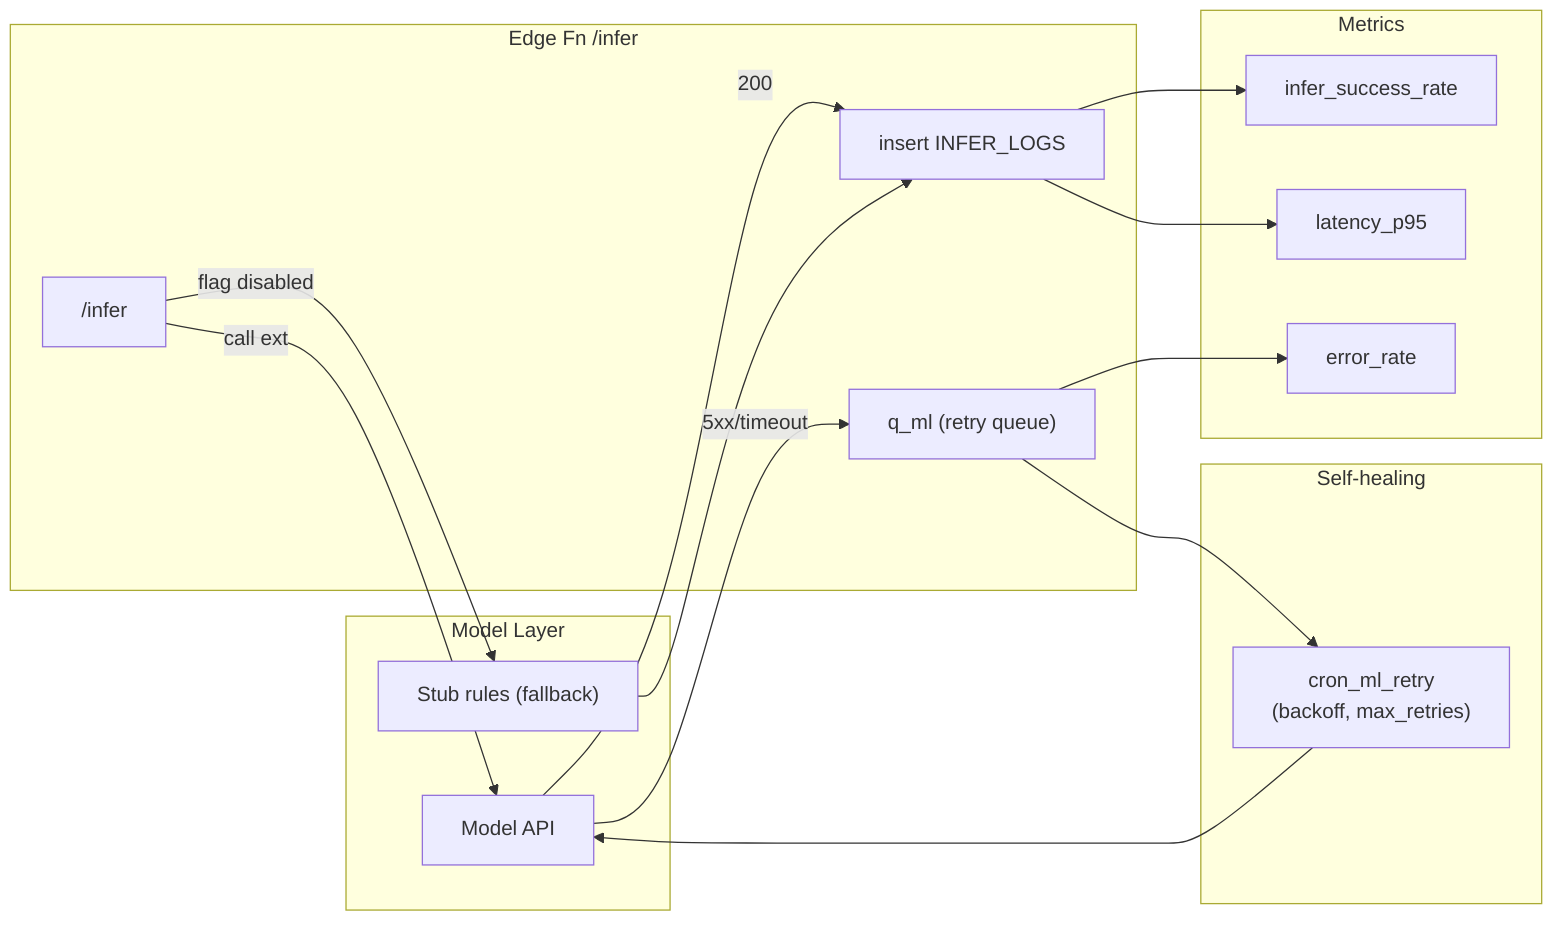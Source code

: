 flowchart LR
  %% ML retry pipeline + metrics

  subgraph Edge["Edge Fn /infer"]
    infer["/infer"]
    qml["q_ml (retry queue)"]
    logi["insert INFER_LOGS"]
  end

  subgraph Model["Model Layer"]
    ext["Model API"]
    stub["Stub rules (fallback)"]
  end

  subgraph Cron["Self-healing"]
    cron["cron_ml_retry\n(backoff, max_retries)"]
  end

  subgraph KPIs["Metrics"]
    sr["infer_success_rate"]
    l95["latency_p95"]
    er["error_rate"]
  end

  infer -->|"call ext"| ext
  ext -->|200| logi
  ext -->|5xx/timeout| qml
  infer -->|"flag disabled"| stub --> logi
  qml --> cron --> ext
  logi --> sr
  logi --> l95
  qml --> er